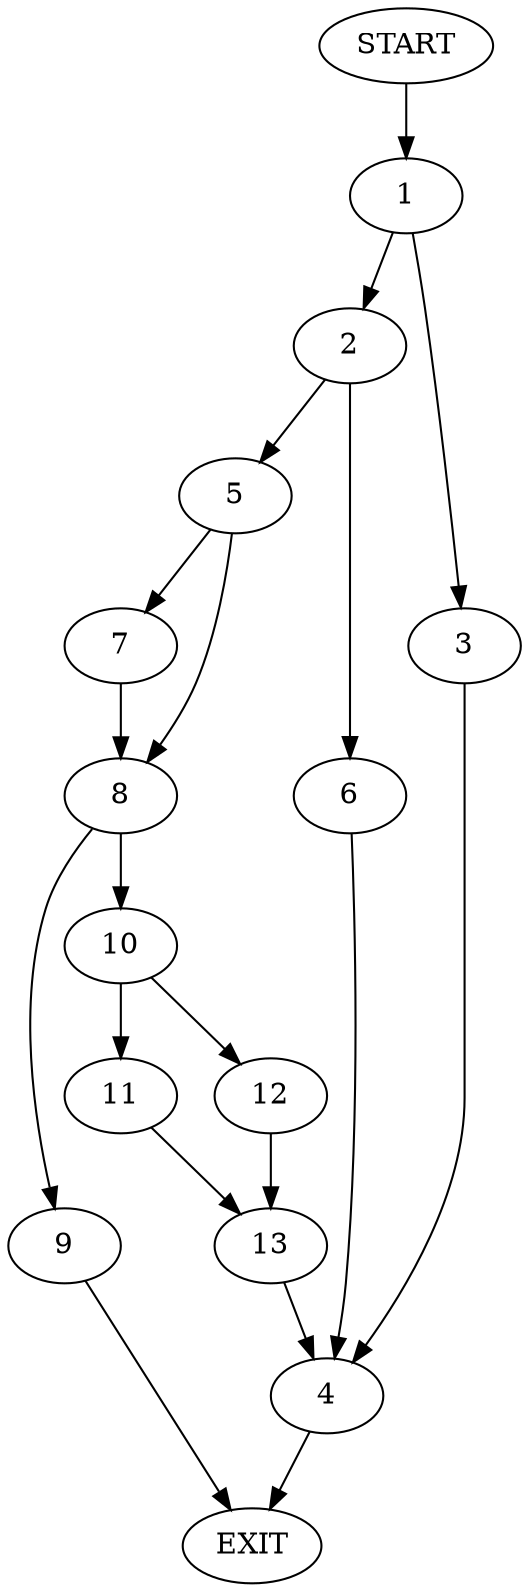digraph {
0 [label="START"]
14 [label="EXIT"]
0 -> 1
1 -> 2
1 -> 3
3 -> 4
2 -> 5
2 -> 6
4 -> 14
6 -> 4
5 -> 7
5 -> 8
8 -> 9
8 -> 10
7 -> 8
10 -> 11
10 -> 12
9 -> 14
11 -> 13
12 -> 13
13 -> 4
}
